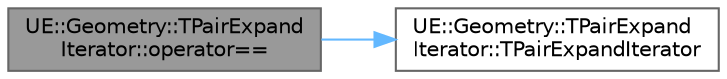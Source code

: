 digraph "UE::Geometry::TPairExpandIterator::operator=="
{
 // INTERACTIVE_SVG=YES
 // LATEX_PDF_SIZE
  bgcolor="transparent";
  edge [fontname=Helvetica,fontsize=10,labelfontname=Helvetica,labelfontsize=10];
  node [fontname=Helvetica,fontsize=10,shape=box,height=0.2,width=0.4];
  rankdir="LR";
  Node1 [id="Node000001",label="UE::Geometry::TPairExpand\lIterator::operator==",height=0.2,width=0.4,color="gray40", fillcolor="grey60", style="filled", fontcolor="black",tooltip=" "];
  Node1 -> Node2 [id="edge1_Node000001_Node000002",color="steelblue1",style="solid",tooltip=" "];
  Node2 [id="Node000002",label="UE::Geometry::TPairExpand\lIterator::TPairExpandIterator",height=0.2,width=0.4,color="grey40", fillcolor="white", style="filled",URL="$dd/dfd/classUE_1_1Geometry_1_1TPairExpandIterator.html#afb9adad5e28684ded22126f200c45aaf",tooltip=" "];
}
